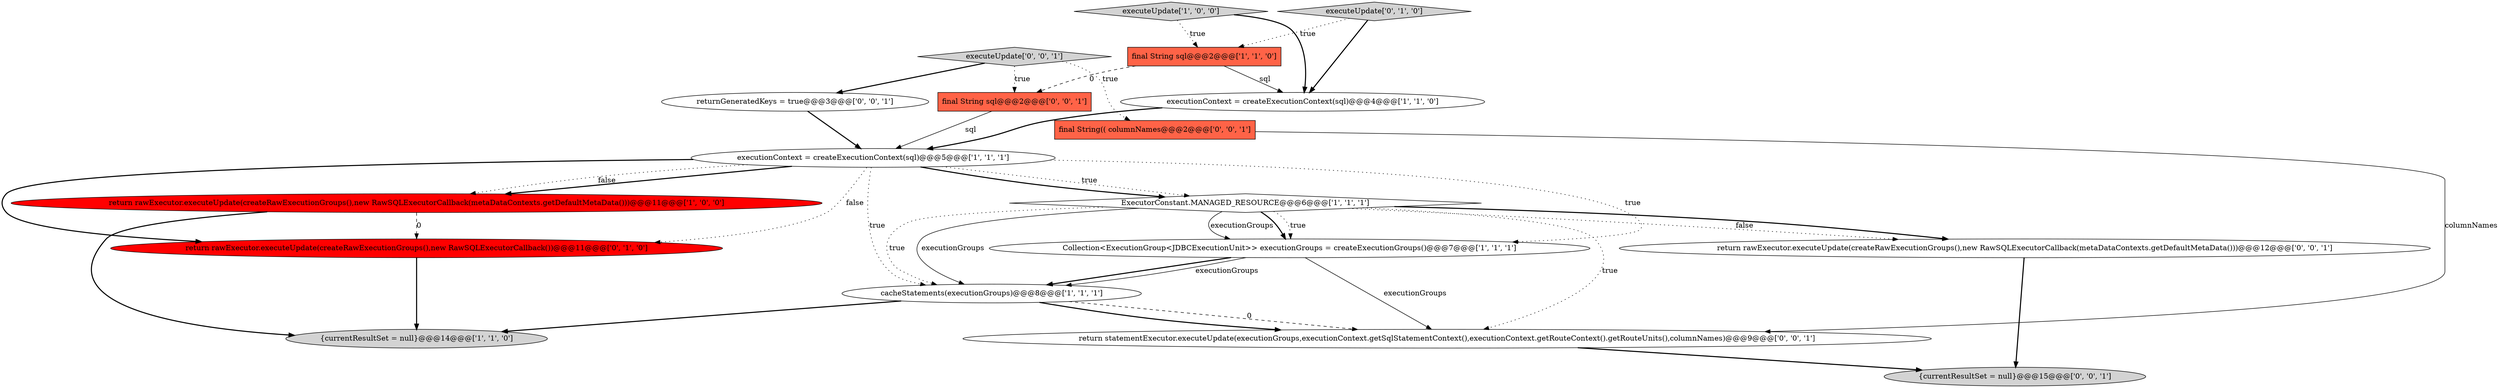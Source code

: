 digraph {
8 [style = filled, label = "executeUpdate['1', '0', '0']", fillcolor = lightgray, shape = diamond image = "AAA0AAABBB1BBB"];
4 [style = filled, label = "return rawExecutor.executeUpdate(createRawExecutionGroups(),new RawSQLExecutorCallback(metaDataContexts.getDefaultMetaData()))@@@11@@@['1', '0', '0']", fillcolor = red, shape = ellipse image = "AAA1AAABBB1BBB"];
15 [style = filled, label = "{currentResultSet = null}@@@15@@@['0', '0', '1']", fillcolor = lightgray, shape = ellipse image = "AAA0AAABBB3BBB"];
9 [style = filled, label = "executeUpdate['0', '1', '0']", fillcolor = lightgray, shape = diamond image = "AAA0AAABBB2BBB"];
10 [style = filled, label = "return rawExecutor.executeUpdate(createRawExecutionGroups(),new RawSQLExecutorCallback())@@@11@@@['0', '1', '0']", fillcolor = red, shape = ellipse image = "AAA1AAABBB2BBB"];
6 [style = filled, label = "{currentResultSet = null}@@@14@@@['1', '1', '0']", fillcolor = lightgray, shape = ellipse image = "AAA0AAABBB1BBB"];
3 [style = filled, label = "Collection<ExecutionGroup<JDBCExecutionUnit>> executionGroups = createExecutionGroups()@@@7@@@['1', '1', '1']", fillcolor = white, shape = ellipse image = "AAA0AAABBB1BBB"];
0 [style = filled, label = "final String sql@@@2@@@['1', '1', '0']", fillcolor = tomato, shape = box image = "AAA0AAABBB1BBB"];
7 [style = filled, label = "executionContext = createExecutionContext(sql)@@@5@@@['1', '1', '1']", fillcolor = white, shape = ellipse image = "AAA0AAABBB1BBB"];
16 [style = filled, label = "final String sql@@@2@@@['0', '0', '1']", fillcolor = tomato, shape = box image = "AAA0AAABBB3BBB"];
17 [style = filled, label = "returnGeneratedKeys = true@@@3@@@['0', '0', '1']", fillcolor = white, shape = ellipse image = "AAA0AAABBB3BBB"];
5 [style = filled, label = "executionContext = createExecutionContext(sql)@@@4@@@['1', '1', '0']", fillcolor = white, shape = ellipse image = "AAA0AAABBB1BBB"];
13 [style = filled, label = "final String(( columnNames@@@2@@@['0', '0', '1']", fillcolor = tomato, shape = box image = "AAA0AAABBB3BBB"];
12 [style = filled, label = "executeUpdate['0', '0', '1']", fillcolor = lightgray, shape = diamond image = "AAA0AAABBB3BBB"];
1 [style = filled, label = "cacheStatements(executionGroups)@@@8@@@['1', '1', '1']", fillcolor = white, shape = ellipse image = "AAA0AAABBB1BBB"];
2 [style = filled, label = "ExecutorConstant.MANAGED_RESOURCE@@@6@@@['1', '1', '1']", fillcolor = white, shape = diamond image = "AAA0AAABBB1BBB"];
14 [style = filled, label = "return rawExecutor.executeUpdate(createRawExecutionGroups(),new RawSQLExecutorCallback(metaDataContexts.getDefaultMetaData()))@@@12@@@['0', '0', '1']", fillcolor = white, shape = ellipse image = "AAA0AAABBB3BBB"];
11 [style = filled, label = "return statementExecutor.executeUpdate(executionGroups,executionContext.getSqlStatementContext(),executionContext.getRouteContext().getRouteUnits(),columnNames)@@@9@@@['0', '0', '1']", fillcolor = white, shape = ellipse image = "AAA0AAABBB3BBB"];
2->3 [style = dotted, label="true"];
7->2 [style = dotted, label="true"];
9->0 [style = dotted, label="true"];
3->1 [style = bold, label=""];
2->3 [style = solid, label="executionGroups"];
4->6 [style = bold, label=""];
7->10 [style = bold, label=""];
2->14 [style = dotted, label="false"];
2->3 [style = bold, label=""];
3->1 [style = solid, label="executionGroups"];
12->17 [style = bold, label=""];
0->16 [style = dashed, label="0"];
3->11 [style = solid, label="executionGroups"];
7->4 [style = bold, label=""];
10->6 [style = bold, label=""];
11->15 [style = bold, label=""];
1->11 [style = bold, label=""];
2->11 [style = dotted, label="true"];
17->7 [style = bold, label=""];
16->7 [style = solid, label="sql"];
1->6 [style = bold, label=""];
12->13 [style = dotted, label="true"];
8->5 [style = bold, label=""];
12->16 [style = dotted, label="true"];
0->5 [style = solid, label="sql"];
7->3 [style = dotted, label="true"];
2->1 [style = dotted, label="true"];
7->2 [style = bold, label=""];
1->11 [style = dashed, label="0"];
7->4 [style = dotted, label="false"];
2->14 [style = bold, label=""];
2->1 [style = solid, label="executionGroups"];
9->5 [style = bold, label=""];
7->10 [style = dotted, label="false"];
5->7 [style = bold, label=""];
14->15 [style = bold, label=""];
13->11 [style = solid, label="columnNames"];
8->0 [style = dotted, label="true"];
4->10 [style = dashed, label="0"];
7->1 [style = dotted, label="true"];
}
